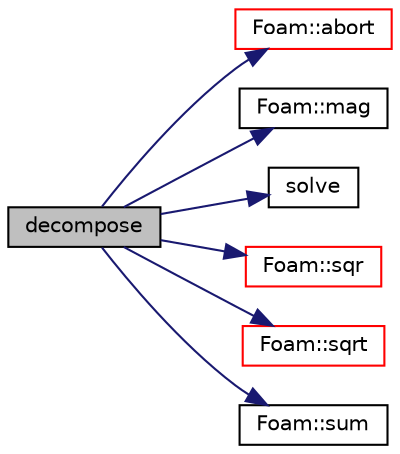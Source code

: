 digraph "decompose"
{
  bgcolor="transparent";
  edge [fontname="Helvetica",fontsize="10",labelfontname="Helvetica",labelfontsize="10"];
  node [fontname="Helvetica",fontsize="10",shape=record];
  rankdir="LR";
  Node8 [label="decompose",height=0.2,width=0.4,color="black", fillcolor="grey75", style="filled", fontcolor="black"];
  Node8 -> Node9 [color="midnightblue",fontsize="10",style="solid",fontname="Helvetica"];
  Node9 [label="Foam::abort",height=0.2,width=0.4,color="red",URL="$a21851.html#a447107a607d03e417307c203fa5fb44b"];
  Node8 -> Node54 [color="midnightblue",fontsize="10",style="solid",fontname="Helvetica"];
  Node54 [label="Foam::mag",height=0.2,width=0.4,color="black",URL="$a21851.html#a929da2a3fdcf3dacbbe0487d3a330dae"];
  Node8 -> Node55 [color="midnightblue",fontsize="10",style="solid",fontname="Helvetica"];
  Node55 [label="solve",height=0.2,width=0.4,color="black",URL="$a28189.html#a876aac77faa0373c8968e76865fde14c",tooltip="Solve the linear system with the given source. "];
  Node8 -> Node56 [color="midnightblue",fontsize="10",style="solid",fontname="Helvetica"];
  Node56 [label="Foam::sqr",height=0.2,width=0.4,color="red",URL="$a21851.html#a277dc11c581d53826ab5090b08f3b17b"];
  Node8 -> Node57 [color="midnightblue",fontsize="10",style="solid",fontname="Helvetica"];
  Node57 [label="Foam::sqrt",height=0.2,width=0.4,color="red",URL="$a21851.html#a8616bd62eebf2342a80222fecb1bda71"];
  Node8 -> Node58 [color="midnightblue",fontsize="10",style="solid",fontname="Helvetica"];
  Node58 [label="Foam::sum",height=0.2,width=0.4,color="black",URL="$a21851.html#a3d8733143aad0e03b300186ab4bef137"];
}
